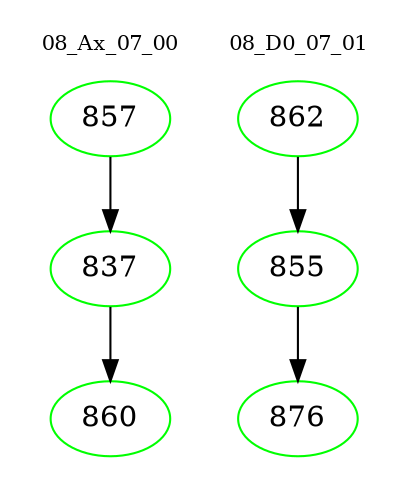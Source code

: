 digraph{
subgraph cluster_0 {
color = white
label = "08_Ax_07_00";
fontsize=10;
T0_857 [label="857", color="green"]
T0_857 -> T0_837 [color="black"]
T0_837 [label="837", color="green"]
T0_837 -> T0_860 [color="black"]
T0_860 [label="860", color="green"]
}
subgraph cluster_1 {
color = white
label = "08_D0_07_01";
fontsize=10;
T1_862 [label="862", color="green"]
T1_862 -> T1_855 [color="black"]
T1_855 [label="855", color="green"]
T1_855 -> T1_876 [color="black"]
T1_876 [label="876", color="green"]
}
}
